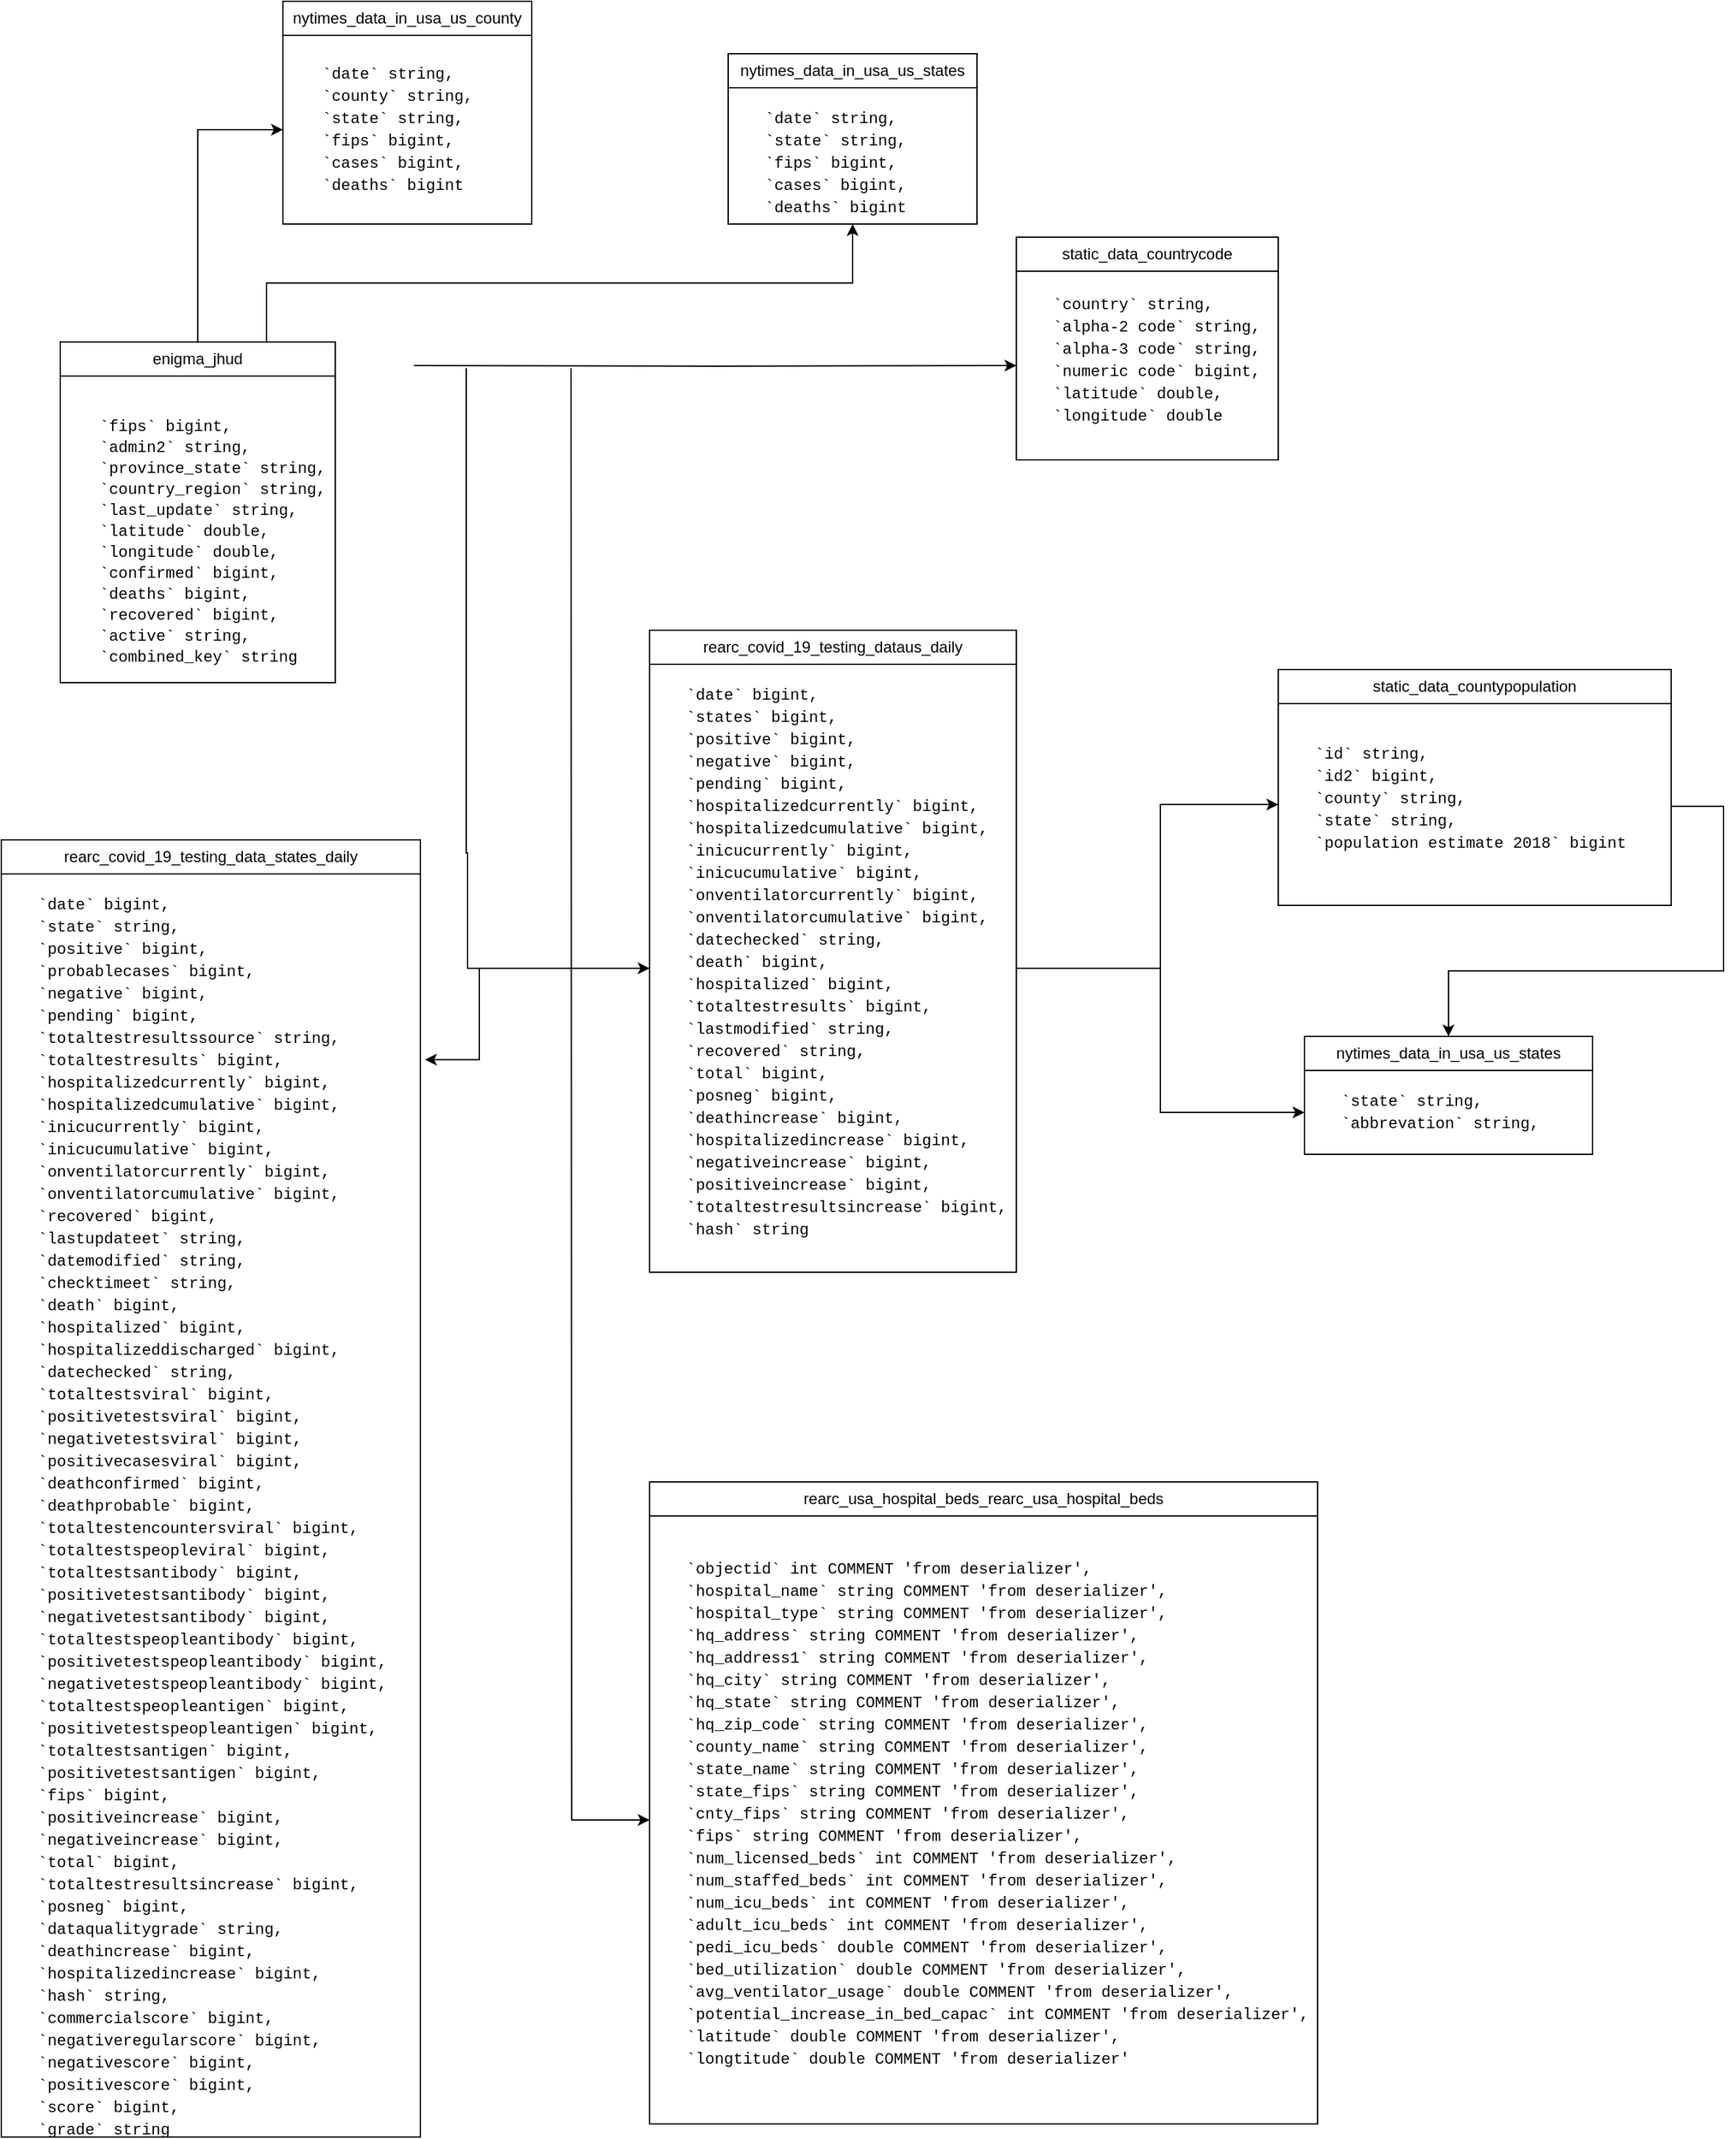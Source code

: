 <mxfile version="21.8.2" type="github" pages="2">
  <diagram name="Data Model" id="aJtoK0wsgS0gdZbk_naw">
    <mxGraphModel dx="909" dy="468" grid="1" gridSize="10" guides="1" tooltips="1" connect="1" arrows="1" fold="1" page="1" pageScale="1" pageWidth="850" pageHeight="1100" math="0" shadow="0">
      <root>
        <mxCell id="0" />
        <mxCell id="1" parent="0" />
        <mxCell id="L3DIIkoHckH0TgxC9d3S-29" style="edgeStyle=orthogonalEdgeStyle;rounded=0;orthogonalLoop=1;jettySize=auto;html=1;exitX=0.5;exitY=0;exitDx=0;exitDy=0;entryX=0;entryY=0.5;entryDx=0;entryDy=0;" parent="1" source="L3DIIkoHckH0TgxC9d3S-1" target="L3DIIkoHckH0TgxC9d3S-6" edge="1">
          <mxGeometry relative="1" as="geometry" />
        </mxCell>
        <mxCell id="L3DIIkoHckH0TgxC9d3S-30" style="edgeStyle=orthogonalEdgeStyle;rounded=0;orthogonalLoop=1;jettySize=auto;html=1;exitX=0.75;exitY=0;exitDx=0;exitDy=0;entryX=0.5;entryY=1;entryDx=0;entryDy=0;" parent="1" source="L3DIIkoHckH0TgxC9d3S-1" target="L3DIIkoHckH0TgxC9d3S-8" edge="1">
          <mxGeometry relative="1" as="geometry" />
        </mxCell>
        <mxCell id="L3DIIkoHckH0TgxC9d3S-1" value="enigma_jhud" style="swimlane;fontStyle=0;childLayout=stackLayout;horizontal=1;startSize=26;fillColor=none;horizontalStack=0;resizeParent=1;resizeParentMax=0;resizeLast=0;collapsible=1;marginBottom=0;whiteSpace=wrap;html=1;" parent="1" vertex="1">
          <mxGeometry x="310" y="310" width="210" height="260" as="geometry" />
        </mxCell>
        <mxCell id="L3DIIkoHckH0TgxC9d3S-2" value="&lt;pre style=&quot;border-color: var(--border-color); font-size: var(--font-size-body-s-533prh, 12px); font-style: normal; font-variant-ligatures: normal; font-variant-caps: normal; font-weight: 400; letter-spacing: normal; orphans: 2; text-align: left; text-indent: 0px; text-transform: none; widows: 2; word-spacing: 0px; -webkit-text-stroke-width: 0px; text-decoration-thickness: initial; text-decoration-style: initial; text-decoration-color: initial; font-family: var(--font-family-monospace-yt4nwf, Monaco, Menlo, Consolas, &amp;quot;Courier Prime&amp;quot;, Courier, &amp;quot;Courier New&amp;quot;, monospace); background-image: initial; background-position: initial; background-size: initial; background-repeat: initial; background-attachment: initial; background-origin: initial; background-clip: initial; margin-top: 0px; margin-bottom: 0px; overflow: auto; padding: var(--space-scaled-xl-rljqft, 24px) var(--space-xl-5fdwzu, 24px); -webkit-font-smoothing: auto; line-height: var(--line-height-body-s-n0pazd, 16px);&quot; class=&quot;awsui_root_18wu0_1v7to_93 awsui_box_18wu0_1v7to_207 awsui_pre-variant_18wu0_1v7to_207 awsui_p-xl_18wu0_1v7to_677 awsui_color-default_18wu0_1v7to_207 awsui_font-size-body-s_18wu0_1v7to_349 awsui_font-weight-default_18wu0_1v7to_263&quot; data-testid=&quot;query-results-text&quot;&gt;`fips` bigint, &lt;br style=&quot;border-color: var(--border-color);&quot;&gt;`admin2` string, &lt;br style=&quot;border-color: var(--border-color);&quot;&gt;`province_state` string, &lt;br style=&quot;border-color: var(--border-color);&quot;&gt;`country_region` string, &lt;br style=&quot;border-color: var(--border-color);&quot;&gt;`last_update` string, &lt;br style=&quot;border-color: var(--border-color);&quot;&gt;`latitude` double, &lt;br style=&quot;border-color: var(--border-color);&quot;&gt;`longitude` double, &lt;br style=&quot;border-color: var(--border-color);&quot;&gt;`confirmed` bigint, &lt;br style=&quot;border-color: var(--border-color);&quot;&gt;`deaths` bigint, &lt;br style=&quot;border-color: var(--border-color);&quot;&gt;`recovered` bigint, &lt;br style=&quot;border-color: var(--border-color);&quot;&gt;`active` string, &lt;br style=&quot;border-color: var(--border-color);&quot;&gt;`combined_key` string&lt;/pre&gt;" style="text;align=left;verticalAlign=top;spacingLeft=4;spacingRight=4;overflow=hidden;rotatable=0;points=[[0,0.5],[1,0.5]];portConstraint=eastwest;whiteSpace=wrap;html=1;fontColor=default;labelBackgroundColor=none;" parent="L3DIIkoHckH0TgxC9d3S-1" vertex="1">
          <mxGeometry y="26" width="210" height="234" as="geometry" />
        </mxCell>
        <mxCell id="L3DIIkoHckH0TgxC9d3S-5" value="nytimes_data_in_usa_us_county" style="swimlane;fontStyle=0;childLayout=stackLayout;horizontal=1;startSize=26;fillColor=none;horizontalStack=0;resizeParent=1;resizeParentMax=0;resizeLast=0;collapsible=1;marginBottom=0;whiteSpace=wrap;html=1;" parent="1" vertex="1">
          <mxGeometry x="480" y="50" width="190" height="170" as="geometry" />
        </mxCell>
        <mxCell id="L3DIIkoHckH0TgxC9d3S-6" value="&lt;pre style=&quot;border-color: var(--border-color); orphans: 2; text-align: left; text-indent: 0px; widows: 2; text-decoration-thickness: initial; text-decoration-style: initial; text-decoration-color: initial; background-image: initial; background-position: initial; background-size: initial; background-repeat: initial; background-attachment: initial; background-origin: initial; background-clip: initial; margin-top: 0px; margin-bottom: 0px; overflow: auto; padding: var(--space-scaled-xl-rljqft, 24px) var(--space-xl-5fdwzu, 24px); -webkit-font-smoothing: auto; line-height: var(--line-height-body-s-n0pazd, 16px);&quot; class=&quot;awsui_root_18wu0_1v7to_93 awsui_box_18wu0_1v7to_207 awsui_pre-variant_18wu0_1v7to_207 awsui_p-xl_18wu0_1v7to_677 awsui_color-default_18wu0_1v7to_207 awsui_font-size-body-s_18wu0_1v7to_349 awsui_font-weight-default_18wu0_1v7to_263&quot; data-testid=&quot;query-results-text&quot;&gt;&lt;font face=&quot;Monaco, Menlo, Consolas, Courier Prime, Courier, Courier New, monospace&quot;&gt;`date` string, &lt;br/&gt;`county` string, &lt;br/&gt;`state` string, &lt;br/&gt;`fips` bigint, &lt;br/&gt;`cases` bigint, &lt;br/&gt;`deaths` bigint&lt;/font&gt;&lt;font face=&quot;var(--font-family-monospace-yt4nwf, Monaco, Menlo, Consolas, Courier Prime, Courier, Courier New, monospace)&quot;&gt;&lt;br&gt;&lt;/font&gt;&lt;/pre&gt;" style="text;align=left;verticalAlign=top;spacingLeft=4;spacingRight=4;overflow=hidden;rotatable=0;points=[[0,0.5],[1,0.5]];portConstraint=eastwest;whiteSpace=wrap;html=1;fontColor=default;labelBackgroundColor=none;spacingTop=-10;" parent="L3DIIkoHckH0TgxC9d3S-5" vertex="1">
          <mxGeometry y="26" width="190" height="144" as="geometry" />
        </mxCell>
        <mxCell id="L3DIIkoHckH0TgxC9d3S-8" value="nytimes_data_in_usa_us_states" style="swimlane;fontStyle=0;childLayout=stackLayout;horizontal=1;startSize=26;fillColor=none;horizontalStack=0;resizeParent=1;resizeParentMax=0;resizeLast=0;collapsible=1;marginBottom=0;whiteSpace=wrap;html=1;" parent="1" vertex="1">
          <mxGeometry x="820" y="90" width="190" height="130" as="geometry" />
        </mxCell>
        <mxCell id="L3DIIkoHckH0TgxC9d3S-9" value="&lt;pre style=&quot;border-color: var(--border-color); orphans: 2; text-align: left; text-indent: 0px; widows: 2; text-decoration-thickness: initial; text-decoration-style: initial; text-decoration-color: initial; background-image: initial; background-position: initial; background-size: initial; background-repeat: initial; background-attachment: initial; background-origin: initial; background-clip: initial; margin-top: 0px; margin-bottom: 0px; overflow: auto; padding: var(--space-scaled-xl-rljqft, 24px) var(--space-xl-5fdwzu, 24px); -webkit-font-smoothing: auto; line-height: var(--line-height-body-s-n0pazd, 16px);&quot; class=&quot;awsui_root_18wu0_1v7to_93 awsui_box_18wu0_1v7to_207 awsui_pre-variant_18wu0_1v7to_207 awsui_p-xl_18wu0_1v7to_677 awsui_color-default_18wu0_1v7to_207 awsui_font-size-body-s_18wu0_1v7to_349 awsui_font-weight-default_18wu0_1v7to_263&quot; data-testid=&quot;query-results-text&quot;&gt;&lt;font face=&quot;Monaco, Menlo, Consolas, Courier Prime, Courier, Courier New, monospace&quot;&gt;`date` string, &lt;br/&gt;`state` string, &lt;br/&gt;`fips` bigint, &lt;br/&gt;`cases` bigint, &lt;br/&gt;`deaths` bigint&lt;/font&gt;&lt;font face=&quot;var(--font-family-monospace-yt4nwf, Monaco, Menlo, Consolas, Courier Prime, Courier, Courier New, monospace)&quot;&gt;&lt;br&gt;&lt;/font&gt;&lt;/pre&gt;" style="text;align=left;verticalAlign=middle;spacingLeft=4;spacingRight=4;overflow=hidden;rotatable=0;points=[[0,0.5],[1,0.5]];portConstraint=eastwest;whiteSpace=wrap;html=1;fontColor=default;labelBackgroundColor=none;spacing=0;spacingTop=-10;" parent="L3DIIkoHckH0TgxC9d3S-8" vertex="1">
          <mxGeometry y="26" width="190" height="104" as="geometry" />
        </mxCell>
        <mxCell id="L3DIIkoHckH0TgxC9d3S-16" value="rearc_covid_19_testing_data_states_daily" style="swimlane;fontStyle=0;childLayout=stackLayout;horizontal=1;startSize=26;fillColor=none;horizontalStack=0;resizeParent=1;resizeParentMax=0;resizeLast=0;collapsible=1;marginBottom=0;whiteSpace=wrap;html=1;" parent="1" vertex="1">
          <mxGeometry x="265" y="690" width="320" height="990" as="geometry" />
        </mxCell>
        <mxCell id="L3DIIkoHckH0TgxC9d3S-17" value="&lt;pre style=&quot;border-color: var(--border-color); orphans: 2; text-align: left; text-indent: 0px; widows: 2; text-decoration-thickness: initial; text-decoration-style: initial; text-decoration-color: initial; background-image: initial; background-position: initial; background-size: initial; background-repeat: initial; background-attachment: initial; background-origin: initial; background-clip: initial; margin-top: 0px; margin-bottom: 0px; overflow: auto; padding: var(--space-scaled-xl-rljqft, 24px) var(--space-xl-5fdwzu, 24px); -webkit-font-smoothing: auto; line-height: var(--line-height-body-s-n0pazd, 16px);&quot; class=&quot;awsui_root_18wu0_1v7to_93 awsui_box_18wu0_1v7to_207 awsui_pre-variant_18wu0_1v7to_207 awsui_p-xl_18wu0_1v7to_677 awsui_color-default_18wu0_1v7to_207 awsui_font-size-body-s_18wu0_1v7to_349 awsui_font-weight-default_18wu0_1v7to_263&quot; data-testid=&quot;query-results-text&quot;&gt;&lt;font face=&quot;Monaco, Menlo, Consolas, Courier Prime, Courier, Courier New, monospace&quot;&gt;`date` bigint, &lt;br/&gt;`state` string, &lt;br/&gt;`positive` bigint, &lt;br/&gt;`probablecases` bigint, &lt;br/&gt;`negative` bigint, &lt;br/&gt;`pending` bigint, &lt;br/&gt;`totaltestresultssource` string, &lt;br/&gt;`totaltestresults` bigint, &lt;br/&gt;`hospitalizedcurrently` bigint, &lt;br/&gt;`hospitalizedcumulative` bigint, &lt;br/&gt;`inicucurrently` bigint, &lt;br/&gt;`inicucumulative` bigint, &lt;br/&gt;`onventilatorcurrently` bigint, &lt;br/&gt;`onventilatorcumulative` bigint, &lt;br/&gt;`recovered` bigint, &lt;br/&gt;`lastupdateet` string, &lt;br/&gt;`datemodified` string, &lt;br/&gt;`checktimeet` string, &lt;br/&gt;`death` bigint, &lt;br/&gt;`hospitalized` bigint, &lt;br/&gt;`hospitalizeddischarged` bigint, &lt;br/&gt;`datechecked` string, &lt;br/&gt;`totaltestsviral` bigint, &lt;br/&gt;`positivetestsviral` bigint, &lt;br/&gt;`negativetestsviral` bigint, &lt;br/&gt;`positivecasesviral` bigint, &lt;br/&gt;`deathconfirmed` bigint, &lt;br/&gt;`deathprobable` bigint, &lt;br/&gt;`totaltestencountersviral` bigint, &lt;br/&gt;`totaltestspeopleviral` bigint, &lt;br/&gt;`totaltestsantibody` bigint, &lt;br/&gt;`positivetestsantibody` bigint, &lt;br/&gt;`negativetestsantibody` bigint, &lt;br/&gt;`totaltestspeopleantibody` bigint, &lt;br/&gt;`positivetestspeopleantibody` bigint, &lt;br/&gt;`negativetestspeopleantibody` bigint, &lt;br/&gt;`totaltestspeopleantigen` bigint, &lt;br/&gt;`positivetestspeopleantigen` bigint, &lt;br/&gt;`totaltestsantigen` bigint, &lt;br/&gt;`positivetestsantigen` bigint, &lt;br/&gt;`fips` bigint, &lt;br/&gt;`positiveincrease` bigint, &lt;br/&gt;`negativeincrease` bigint, &lt;br/&gt;`total` bigint, &lt;br/&gt;`totaltestresultsincrease` bigint, &lt;br/&gt;`posneg` bigint, &lt;br/&gt;`dataqualitygrade` string, &lt;br/&gt;`deathincrease` bigint, &lt;br/&gt;`hospitalizedincrease` bigint, &lt;br/&gt;`hash` string, &lt;br/&gt;`commercialscore` bigint, &lt;br/&gt;`negativeregularscore` bigint, &lt;br/&gt;`negativescore` bigint, &lt;br/&gt;`positivescore` bigint, &lt;br/&gt;`score` bigint, &lt;br/&gt;`grade` string&lt;/font&gt;&lt;font face=&quot;var(--font-family-monospace-yt4nwf, Monaco, Menlo, Consolas, Courier Prime, Courier, Courier New, monospace)&quot;&gt;&lt;br&gt;&lt;/font&gt;&lt;/pre&gt;" style="text;align=left;verticalAlign=middle;spacingLeft=4;spacingRight=4;overflow=hidden;rotatable=0;points=[[0,0.5],[1,0.5]];portConstraint=eastwest;whiteSpace=wrap;html=1;fontColor=default;labelBackgroundColor=none;spacing=0;spacingTop=-10;" parent="L3DIIkoHckH0TgxC9d3S-16" vertex="1">
          <mxGeometry y="26" width="320" height="964" as="geometry" />
        </mxCell>
        <mxCell id="L3DIIkoHckH0TgxC9d3S-19" value="rearc_covid_19_testing_dataus_daily" style="swimlane;fontStyle=0;childLayout=stackLayout;horizontal=1;startSize=26;fillColor=none;horizontalStack=0;resizeParent=1;resizeParentMax=0;resizeLast=0;collapsible=1;marginBottom=0;whiteSpace=wrap;html=1;" parent="1" vertex="1">
          <mxGeometry x="760" y="530" width="280" height="490" as="geometry" />
        </mxCell>
        <mxCell id="L3DIIkoHckH0TgxC9d3S-42" style="edgeStyle=orthogonalEdgeStyle;rounded=0;orthogonalLoop=1;jettySize=auto;html=1;exitX=0;exitY=0.5;exitDx=0;exitDy=0;entryX=0;entryY=0.5;entryDx=0;entryDy=0;" parent="L3DIIkoHckH0TgxC9d3S-19" target="L3DIIkoHckH0TgxC9d3S-20" edge="1">
          <mxGeometry relative="1" as="geometry">
            <mxPoint x="-140.0" y="-200" as="sourcePoint" />
            <Array as="points">
              <mxPoint x="-140" y="170" />
              <mxPoint x="-139" y="258" />
            </Array>
          </mxGeometry>
        </mxCell>
        <mxCell id="L3DIIkoHckH0TgxC9d3S-20" value="&lt;pre style=&quot;border-color: var(--border-color); orphans: 2; text-align: left; text-indent: 0px; widows: 2; text-decoration-thickness: initial; text-decoration-style: initial; text-decoration-color: initial; background-image: initial; background-position: initial; background-size: initial; background-repeat: initial; background-attachment: initial; background-origin: initial; background-clip: initial; margin-top: 0px; margin-bottom: 0px; overflow: auto; padding: var(--space-scaled-xl-rljqft, 24px) var(--space-xl-5fdwzu, 24px); -webkit-font-smoothing: auto; line-height: var(--line-height-body-s-n0pazd, 16px);&quot; class=&quot;awsui_root_18wu0_1v7to_93 awsui_box_18wu0_1v7to_207 awsui_pre-variant_18wu0_1v7to_207 awsui_p-xl_18wu0_1v7to_677 awsui_color-default_18wu0_1v7to_207 awsui_font-size-body-s_18wu0_1v7to_349 awsui_font-weight-default_18wu0_1v7to_263&quot; data-testid=&quot;query-results-text&quot;&gt;&lt;font face=&quot;Monaco, Menlo, Consolas, Courier Prime, Courier, Courier New, monospace&quot;&gt;`date` bigint, &lt;br/&gt;`states` bigint, &lt;br/&gt;`positive` bigint, &lt;br/&gt;`negative` bigint, &lt;br/&gt;`pending` bigint, &lt;br/&gt;`hospitalizedcurrently` bigint, &lt;br/&gt;`hospitalizedcumulative` bigint, &lt;br/&gt;`inicucurrently` bigint, &lt;br/&gt;`inicucumulative` bigint, &lt;br/&gt;`onventilatorcurrently` bigint, &lt;br/&gt;`onventilatorcumulative` bigint, &lt;br/&gt;`datechecked` string, &lt;br/&gt;`death` bigint, &lt;br/&gt;`hospitalized` bigint, &lt;br/&gt;`totaltestresults` bigint, &lt;br/&gt;`lastmodified` string, &lt;br/&gt;`recovered` string, &lt;br/&gt;`total` bigint, &lt;br/&gt;`posneg` bigint, &lt;br/&gt;`deathincrease` bigint, &lt;br/&gt;`hospitalizedincrease` bigint, &lt;br/&gt;`negativeincrease` bigint, &lt;br/&gt;`positiveincrease` bigint, &lt;br/&gt;`totaltestresultsincrease` bigint, &lt;br/&gt;`hash` string&lt;/font&gt;&lt;font face=&quot;var(--font-family-monospace-yt4nwf, Monaco, Menlo, Consolas, Courier Prime, Courier, Courier New, monospace)&quot;&gt;&lt;br&gt;&lt;/font&gt;&lt;/pre&gt;" style="text;align=left;verticalAlign=middle;spacingLeft=4;spacingRight=4;overflow=hidden;rotatable=0;points=[[0,0.5],[1,0.5]];portConstraint=eastwest;whiteSpace=wrap;html=1;fontColor=default;labelBackgroundColor=none;spacing=0;spacingTop=-10;" parent="L3DIIkoHckH0TgxC9d3S-19" vertex="1">
          <mxGeometry y="26" width="280" height="464" as="geometry" />
        </mxCell>
        <mxCell id="L3DIIkoHckH0TgxC9d3S-21" value="static_data_countrycode" style="swimlane;fontStyle=0;childLayout=stackLayout;horizontal=1;startSize=26;fillColor=none;horizontalStack=0;resizeParent=1;resizeParentMax=0;resizeLast=0;collapsible=1;marginBottom=0;whiteSpace=wrap;html=1;" parent="1" vertex="1">
          <mxGeometry x="1040" y="230" width="200" height="170" as="geometry" />
        </mxCell>
        <mxCell id="L3DIIkoHckH0TgxC9d3S-41" style="edgeStyle=orthogonalEdgeStyle;rounded=0;orthogonalLoop=1;jettySize=auto;html=1;" parent="L3DIIkoHckH0TgxC9d3S-21" target="L3DIIkoHckH0TgxC9d3S-22" edge="1">
          <mxGeometry relative="1" as="geometry">
            <mxPoint x="-460.0" y="98" as="sourcePoint" />
          </mxGeometry>
        </mxCell>
        <mxCell id="L3DIIkoHckH0TgxC9d3S-22" value="&lt;pre style=&quot;border-color: var(--border-color); orphans: 2; text-align: left; text-indent: 0px; widows: 2; text-decoration-thickness: initial; text-decoration-style: initial; text-decoration-color: initial; background-image: initial; background-position: initial; background-size: initial; background-repeat: initial; background-attachment: initial; background-origin: initial; background-clip: initial; margin-top: 0px; margin-bottom: 0px; overflow: auto; padding: var(--space-scaled-xl-rljqft, 24px) var(--space-xl-5fdwzu, 24px); -webkit-font-smoothing: auto; line-height: var(--line-height-body-s-n0pazd, 16px);&quot; class=&quot;awsui_root_18wu0_1v7to_93 awsui_box_18wu0_1v7to_207 awsui_pre-variant_18wu0_1v7to_207 awsui_p-xl_18wu0_1v7to_677 awsui_color-default_18wu0_1v7to_207 awsui_font-size-body-s_18wu0_1v7to_349 awsui_font-weight-default_18wu0_1v7to_263&quot; data-testid=&quot;query-results-text&quot;&gt;&lt;font face=&quot;Monaco, Menlo, Consolas, Courier Prime, Courier, Courier New, monospace&quot;&gt;`country` string, &lt;br/&gt;`alpha-2 code` string, &lt;br/&gt;`alpha-3 code` string, &lt;br/&gt;`numeric code` bigint, &lt;br/&gt;`latitude` double, &lt;br/&gt;`longitude` double&lt;/font&gt;&lt;font face=&quot;var(--font-family-monospace-yt4nwf, Monaco, Menlo, Consolas, Courier Prime, Courier, Courier New, monospace)&quot;&gt;&lt;br&gt;&lt;/font&gt;&lt;/pre&gt;" style="text;align=left;verticalAlign=middle;spacingLeft=4;spacingRight=4;overflow=hidden;rotatable=0;points=[[0,0.5],[1,0.5]];portConstraint=eastwest;whiteSpace=wrap;html=1;fontColor=default;labelBackgroundColor=none;spacing=0;spacingTop=-10;" parent="L3DIIkoHckH0TgxC9d3S-21" vertex="1">
          <mxGeometry y="26" width="200" height="144" as="geometry" />
        </mxCell>
        <mxCell id="L3DIIkoHckH0TgxC9d3S-23" value="static_data_countypopulation" style="swimlane;fontStyle=0;childLayout=stackLayout;horizontal=1;startSize=26;fillColor=none;horizontalStack=0;resizeParent=1;resizeParentMax=0;resizeLast=0;collapsible=1;marginBottom=0;whiteSpace=wrap;html=1;" parent="1" vertex="1">
          <mxGeometry x="1240" y="560" width="300" height="180" as="geometry" />
        </mxCell>
        <mxCell id="L3DIIkoHckH0TgxC9d3S-24" value="&lt;pre style=&quot;border-color: var(--border-color); orphans: 2; text-align: left; text-indent: 0px; widows: 2; text-decoration-thickness: initial; text-decoration-style: initial; text-decoration-color: initial; background-image: initial; background-position: initial; background-size: initial; background-repeat: initial; background-attachment: initial; background-origin: initial; background-clip: initial; margin-top: 0px; margin-bottom: 0px; overflow: auto; padding: var(--space-scaled-xl-rljqft, 24px) var(--space-xl-5fdwzu, 24px); -webkit-font-smoothing: auto; line-height: var(--line-height-body-s-n0pazd, 16px);&quot; class=&quot;awsui_root_18wu0_1v7to_93 awsui_box_18wu0_1v7to_207 awsui_pre-variant_18wu0_1v7to_207 awsui_p-xl_18wu0_1v7to_677 awsui_color-default_18wu0_1v7to_207 awsui_font-size-body-s_18wu0_1v7to_349 awsui_font-weight-default_18wu0_1v7to_263&quot; data-testid=&quot;query-results-text&quot;&gt;&lt;font face=&quot;Monaco, Menlo, Consolas, Courier Prime, Courier, Courier New, monospace&quot;&gt;`id` string, &lt;br/&gt;`id2` bigint, &lt;br/&gt;`county` string, &lt;br/&gt;`state` string, &lt;br/&gt;`population estimate 2018` bigint&lt;/font&gt;&lt;font face=&quot;var(--font-family-monospace-yt4nwf, Monaco, Menlo, Consolas, Courier Prime, Courier, Courier New, monospace)&quot;&gt;&lt;br&gt;&lt;/font&gt;&lt;/pre&gt;" style="text;align=left;verticalAlign=middle;spacingLeft=4;spacingRight=4;overflow=hidden;rotatable=0;points=[[0,0.5],[1,0.5]];portConstraint=eastwest;whiteSpace=wrap;html=1;fontColor=default;labelBackgroundColor=none;spacing=0;spacingTop=-10;" parent="L3DIIkoHckH0TgxC9d3S-23" vertex="1">
          <mxGeometry y="26" width="300" height="154" as="geometry" />
        </mxCell>
        <mxCell id="L3DIIkoHckH0TgxC9d3S-36" style="edgeStyle=orthogonalEdgeStyle;rounded=0;orthogonalLoop=1;jettySize=auto;html=1;" parent="L3DIIkoHckH0TgxC9d3S-23" target="L3DIIkoHckH0TgxC9d3S-25" edge="1">
          <mxGeometry relative="1" as="geometry">
            <mxPoint x="300" y="104.35" as="sourcePoint" />
            <mxPoint x="441" y="280.0" as="targetPoint" />
            <Array as="points">
              <mxPoint x="340" y="104" />
              <mxPoint x="340" y="230" />
              <mxPoint x="130" y="230" />
            </Array>
          </mxGeometry>
        </mxCell>
        <mxCell id="L3DIIkoHckH0TgxC9d3S-25" value="nytimes_data_in_usa_us_states" style="swimlane;fontStyle=0;childLayout=stackLayout;horizontal=1;startSize=26;fillColor=none;horizontalStack=0;resizeParent=1;resizeParentMax=0;resizeLast=0;collapsible=1;marginBottom=0;whiteSpace=wrap;html=1;" parent="1" vertex="1">
          <mxGeometry x="1260" y="840" width="220" height="90" as="geometry" />
        </mxCell>
        <mxCell id="L3DIIkoHckH0TgxC9d3S-26" value="&lt;pre style=&quot;border-color: var(--border-color); orphans: 2; text-align: left; text-indent: 0px; widows: 2; text-decoration-thickness: initial; text-decoration-style: initial; text-decoration-color: initial; background-image: initial; background-position: initial; background-size: initial; background-repeat: initial; background-attachment: initial; background-origin: initial; background-clip: initial; margin-top: 0px; margin-bottom: 0px; overflow: auto; padding: var(--space-scaled-xl-rljqft, 24px) var(--space-xl-5fdwzu, 24px); -webkit-font-smoothing: auto; line-height: var(--line-height-body-s-n0pazd, 16px);&quot; class=&quot;awsui_root_18wu0_1v7to_93 awsui_box_18wu0_1v7to_207 awsui_pre-variant_18wu0_1v7to_207 awsui_p-xl_18wu0_1v7to_677 awsui_color-default_18wu0_1v7to_207 awsui_font-size-body-s_18wu0_1v7to_349 awsui_font-weight-default_18wu0_1v7to_263&quot; data-testid=&quot;query-results-text&quot;&gt;&lt;font face=&quot;Monaco, Menlo, Consolas, Courier Prime, Courier, Courier New, monospace&quot;&gt;`state` string, &lt;br&gt;`abbrevation` string, &lt;br&gt;&lt;/font&gt;&lt;font face=&quot;var(--font-family-monospace-yt4nwf, Monaco, Menlo, Consolas, Courier Prime, Courier, Courier New, monospace)&quot;&gt;&lt;br&gt;&lt;/font&gt;&lt;/pre&gt;" style="text;align=left;verticalAlign=middle;spacingLeft=4;spacingRight=4;overflow=hidden;rotatable=0;points=[[0,0.5],[1,0.5]];portConstraint=eastwest;whiteSpace=wrap;html=1;fontColor=default;labelBackgroundColor=none;spacing=0;spacingTop=-10;" parent="L3DIIkoHckH0TgxC9d3S-25" vertex="1">
          <mxGeometry y="26" width="220" height="64" as="geometry" />
        </mxCell>
        <mxCell id="L3DIIkoHckH0TgxC9d3S-27" style="edgeStyle=orthogonalEdgeStyle;rounded=0;orthogonalLoop=1;jettySize=auto;html=1;exitX=1;exitY=0.5;exitDx=0;exitDy=0;entryX=0;entryY=0.5;entryDx=0;entryDy=0;" parent="1" source="L3DIIkoHckH0TgxC9d3S-20" target="L3DIIkoHckH0TgxC9d3S-24" edge="1">
          <mxGeometry relative="1" as="geometry">
            <Array as="points">
              <mxPoint x="1150" y="788" />
              <mxPoint x="1150" y="663" />
            </Array>
          </mxGeometry>
        </mxCell>
        <mxCell id="L3DIIkoHckH0TgxC9d3S-28" style="edgeStyle=orthogonalEdgeStyle;rounded=0;orthogonalLoop=1;jettySize=auto;html=1;exitX=1;exitY=0.5;exitDx=0;exitDy=0;entryX=0;entryY=0.5;entryDx=0;entryDy=0;" parent="1" source="L3DIIkoHckH0TgxC9d3S-20" target="L3DIIkoHckH0TgxC9d3S-26" edge="1">
          <mxGeometry relative="1" as="geometry" />
        </mxCell>
        <mxCell id="L3DIIkoHckH0TgxC9d3S-33" value="rearc_usa_hospital_beds_rearc_usa_hospital_beds" style="swimlane;fontStyle=0;childLayout=stackLayout;horizontal=1;startSize=26;fillColor=none;horizontalStack=0;resizeParent=1;resizeParentMax=0;resizeLast=0;collapsible=1;marginBottom=0;whiteSpace=wrap;html=1;" parent="1" vertex="1">
          <mxGeometry x="760" y="1180" width="510" height="490" as="geometry" />
        </mxCell>
        <mxCell id="L3DIIkoHckH0TgxC9d3S-43" style="edgeStyle=orthogonalEdgeStyle;rounded=0;orthogonalLoop=1;jettySize=auto;html=1;exitX=0;exitY=0.5;exitDx=0;exitDy=0;entryX=0;entryY=0.5;entryDx=0;entryDy=0;" parent="L3DIIkoHckH0TgxC9d3S-33" target="L3DIIkoHckH0TgxC9d3S-34" edge="1">
          <mxGeometry relative="1" as="geometry">
            <mxPoint x="-60.0" y="-850" as="sourcePoint" />
          </mxGeometry>
        </mxCell>
        <mxCell id="L3DIIkoHckH0TgxC9d3S-34" value="&lt;pre style=&quot;border-color: var(--border-color); orphans: 2; text-align: left; text-indent: 0px; widows: 2; text-decoration-thickness: initial; text-decoration-style: initial; text-decoration-color: initial; background-image: initial; background-position: initial; background-size: initial; background-repeat: initial; background-attachment: initial; background-origin: initial; background-clip: initial; margin-top: 0px; margin-bottom: 0px; overflow: auto; padding: var(--space-scaled-xl-rljqft, 24px) var(--space-xl-5fdwzu, 24px); -webkit-font-smoothing: auto; line-height: var(--line-height-body-s-n0pazd, 16px);&quot; class=&quot;awsui_root_18wu0_1v7to_93 awsui_box_18wu0_1v7to_207 awsui_pre-variant_18wu0_1v7to_207 awsui_p-xl_18wu0_1v7to_677 awsui_color-default_18wu0_1v7to_207 awsui_font-size-body-s_18wu0_1v7to_349 awsui_font-weight-default_18wu0_1v7to_263&quot; data-testid=&quot;query-results-text&quot;&gt;&lt;font face=&quot;Monaco, Menlo, Consolas, Courier Prime, Courier, Courier New, monospace&quot;&gt;`objectid` int COMMENT &#39;from deserializer&#39;, &lt;br/&gt;`hospital_name` string COMMENT &#39;from deserializer&#39;, &lt;br/&gt;`hospital_type` string COMMENT &#39;from deserializer&#39;, &lt;br/&gt;`hq_address` string COMMENT &#39;from deserializer&#39;, &lt;br/&gt;`hq_address1` string COMMENT &#39;from deserializer&#39;, &lt;br/&gt;`hq_city` string COMMENT &#39;from deserializer&#39;, &lt;br/&gt;`hq_state` string COMMENT &#39;from deserializer&#39;, &lt;br/&gt;`hq_zip_code` string COMMENT &#39;from deserializer&#39;, &lt;br/&gt;`county_name` string COMMENT &#39;from deserializer&#39;, &lt;br/&gt;`state_name` string COMMENT &#39;from deserializer&#39;, &lt;br/&gt;`state_fips` string COMMENT &#39;from deserializer&#39;, &lt;br/&gt;`cnty_fips` string COMMENT &#39;from deserializer&#39;, &lt;br/&gt;`fips` string COMMENT &#39;from deserializer&#39;, &lt;br/&gt;`num_licensed_beds` int COMMENT &#39;from deserializer&#39;, &lt;br/&gt;`num_staffed_beds` int COMMENT &#39;from deserializer&#39;, &lt;br/&gt;`num_icu_beds` int COMMENT &#39;from deserializer&#39;, &lt;br/&gt;`adult_icu_beds` int COMMENT &#39;from deserializer&#39;, &lt;br/&gt;`pedi_icu_beds` double COMMENT &#39;from deserializer&#39;, &lt;br/&gt;`bed_utilization` double COMMENT &#39;from deserializer&#39;, &lt;br/&gt;`avg_ventilator_usage` double COMMENT &#39;from deserializer&#39;, &lt;br/&gt;`potential_increase_in_bed_capac` int COMMENT &#39;from deserializer&#39;, &lt;br/&gt;`latitude` double COMMENT &#39;from deserializer&#39;, &lt;br/&gt;`longtitude` double COMMENT &#39;from deserializer&#39;&lt;/font&gt;&lt;font face=&quot;var(--font-family-monospace-yt4nwf, Monaco, Menlo, Consolas, Courier Prime, Courier, Courier New, monospace)&quot;&gt;&lt;br&gt;&lt;/font&gt;&lt;/pre&gt;" style="text;align=left;verticalAlign=middle;spacingLeft=4;spacingRight=4;overflow=hidden;rotatable=0;points=[[0,0.5],[1,0.5]];portConstraint=eastwest;whiteSpace=wrap;html=1;fontColor=default;labelBackgroundColor=none;spacing=0;spacingTop=-10;" parent="L3DIIkoHckH0TgxC9d3S-33" vertex="1">
          <mxGeometry y="26" width="510" height="464" as="geometry" />
        </mxCell>
        <mxCell id="L3DIIkoHckH0TgxC9d3S-35" style="edgeStyle=orthogonalEdgeStyle;rounded=0;orthogonalLoop=1;jettySize=auto;html=1;exitX=0;exitY=0.5;exitDx=0;exitDy=0;entryX=1.011;entryY=0.147;entryDx=0;entryDy=0;entryPerimeter=0;" parent="1" source="L3DIIkoHckH0TgxC9d3S-20" target="L3DIIkoHckH0TgxC9d3S-17" edge="1">
          <mxGeometry relative="1" as="geometry">
            <Array as="points">
              <mxPoint x="630" y="788" />
              <mxPoint x="630" y="858" />
            </Array>
          </mxGeometry>
        </mxCell>
      </root>
    </mxGraphModel>
  </diagram>
  <diagram id="jLHs5gJWFfqgBx7PKvJD" name="Dimension Model ">
    <mxGraphModel dx="1515" dy="780" grid="1" gridSize="10" guides="1" tooltips="1" connect="1" arrows="1" fold="1" page="1" pageScale="1" pageWidth="850" pageHeight="1100" math="0" shadow="0">
      <root>
        <mxCell id="0" />
        <mxCell id="1" parent="0" />
        <mxCell id="M9RJsrBhI1-W6jiFPCXK-2" value="factCovid" style="swimlane;childLayout=stackLayout;horizontal=1;startSize=50;horizontalStack=0;rounded=1;fontSize=14;fontStyle=0;strokeWidth=2;resizeParent=0;resizeLast=1;shadow=0;dashed=0;align=center;arcSize=4;whiteSpace=wrap;html=1;" vertex="1" parent="1">
          <mxGeometry x="530" y="280" width="220" height="280" as="geometry" />
        </mxCell>
        <mxCell id="M9RJsrBhI1-W6jiFPCXK-3" value="&lt;div style=&quot;text-align: justify; font-size: 14px;&quot;&gt;&lt;font style=&quot;font-size: 14px;&quot;&gt;FIPS,&lt;/font&gt;&lt;/div&gt;&lt;div style=&quot;text-align: justify; font-size: 14px;&quot;&gt;&lt;font style=&quot;font-size: 14px;&quot;&gt;states,&lt;/font&gt;&lt;/div&gt;&lt;div style=&quot;text-align: justify; font-size: 14px;&quot;&gt;&lt;font style=&quot;font-size: 14px;&quot;&gt;region,&lt;/font&gt;&lt;/div&gt;&lt;div style=&quot;text-align: justify; font-size: 14px;&quot;&gt;&lt;font style=&quot;font-size: 14px;&quot;&gt;confirmed,&lt;/font&gt;&lt;/div&gt;&lt;div style=&quot;text-align: justify; font-size: 14px;&quot;&gt;&lt;font style=&quot;font-size: 14px;&quot;&gt;death,&lt;/font&gt;&lt;/div&gt;&lt;div style=&quot;text-align: justify; font-size: 14px;&quot;&gt;&lt;font style=&quot;font-size: 14px;&quot;&gt;recovered,&lt;/font&gt;&lt;/div&gt;&lt;div style=&quot;text-align: justify; font-size: 14px;&quot;&gt;&lt;font style=&quot;font-size: 14px;&quot;&gt;active,&lt;/font&gt;&lt;/div&gt;&lt;div style=&quot;text-align: justify; font-size: 14px;&quot;&gt;&lt;font style=&quot;font-size: 14px;&quot;&gt;positive,&lt;/font&gt;&lt;/div&gt;&lt;div style=&quot;text-align: justify; font-size: 14px;&quot;&gt;&lt;font style=&quot;font-size: 14px;&quot;&gt;negative,&lt;/font&gt;&lt;/div&gt;&lt;div style=&quot;text-align: justify; font-size: 14px;&quot;&gt;&lt;font style=&quot;font-size: 14px;&quot;&gt;hospitalizedcurrently,&lt;/font&gt;&lt;/div&gt;&lt;div style=&quot;text-align: justify; font-size: 14px;&quot;&gt;&lt;font style=&quot;font-size: 14px;&quot;&gt;hospitalized,&lt;/font&gt;&lt;/div&gt;&lt;div style=&quot;text-align: justify; font-size: 14px;&quot;&gt;&lt;font style=&quot;font-size: 14px;&quot;&gt;hospitalizeddischarged&lt;/font&gt;&lt;/div&gt;" style="align=center;strokeColor=none;fillColor=none;spacingLeft=4;fontSize=12;verticalAlign=top;resizable=0;rotatable=0;part=1;html=1;" vertex="1" parent="M9RJsrBhI1-W6jiFPCXK-2">
          <mxGeometry y="50" width="220" height="230" as="geometry" />
        </mxCell>
        <mxCell id="M9RJsrBhI1-W6jiFPCXK-4" value="dimRegion" style="swimlane;childLayout=stackLayout;horizontal=1;startSize=50;horizontalStack=0;rounded=1;fontSize=14;fontStyle=0;strokeWidth=2;resizeParent=0;resizeLast=1;shadow=0;dashed=0;align=center;arcSize=4;whiteSpace=wrap;html=1;" vertex="1" parent="1">
          <mxGeometry x="100" y="150" width="150" height="190" as="geometry" />
        </mxCell>
        <mxCell id="M9RJsrBhI1-W6jiFPCXK-5" value="&lt;div style=&quot;text-align: justify; font-size: 14px;&quot;&gt;&lt;font style=&quot;font-size: 14px;&quot;&gt;fips,&lt;/font&gt;&lt;/div&gt;&lt;div style=&quot;text-align: justify; font-size: 14px;&quot;&gt;&lt;font style=&quot;font-size: 14px;&quot;&gt;state,&lt;/font&gt;&lt;/div&gt;&lt;div style=&quot;text-align: justify; font-size: 14px;&quot;&gt;&lt;font style=&quot;font-size: 14px;&quot;&gt;region,&lt;/font&gt;&lt;/div&gt;&lt;div style=&quot;text-align: justify; font-size: 14px;&quot;&gt;&lt;font style=&quot;font-size: 14px;&quot;&gt;lat,&lt;/font&gt;&lt;/div&gt;&lt;div style=&quot;text-align: justify; font-size: 14px;&quot;&gt;&lt;font style=&quot;font-size: 14px;&quot;&gt;lang,&lt;/font&gt;&lt;/div&gt;&lt;div style=&quot;text-align: justify; font-size: 14px;&quot;&gt;&lt;font style=&quot;font-size: 14px;&quot;&gt;county,&lt;/font&gt;&lt;/div&gt;&lt;div style=&quot;text-align: justify; font-size: 14px;&quot;&gt;&lt;font style=&quot;font-size: 14px;&quot;&gt;state_abb,&lt;/font&gt;&lt;/div&gt;" style="align=center;strokeColor=none;fillColor=none;spacingLeft=4;fontSize=12;verticalAlign=top;resizable=0;rotatable=0;part=1;html=1;" vertex="1" parent="M9RJsrBhI1-W6jiFPCXK-4">
          <mxGeometry y="50" width="150" height="140" as="geometry" />
        </mxCell>
        <mxCell id="M9RJsrBhI1-W6jiFPCXK-6" value="dimHospital" style="swimlane;childLayout=stackLayout;horizontal=1;startSize=50;horizontalStack=0;rounded=1;fontSize=14;fontStyle=0;strokeWidth=2;resizeParent=0;resizeLast=1;shadow=0;dashed=0;align=center;arcSize=4;whiteSpace=wrap;html=1;" vertex="1" parent="1">
          <mxGeometry x="960" y="160" width="160" height="210" as="geometry" />
        </mxCell>
        <mxCell id="M9RJsrBhI1-W6jiFPCXK-7" value="&lt;div style=&quot;text-align: justify; font-size: 14px;&quot;&gt;&lt;font style=&quot;font-size: 14px;&quot;&gt;fips,&lt;/font&gt;&lt;/div&gt;&lt;div style=&quot;text-align: justify; font-size: 14px;&quot;&gt;&lt;font style=&quot;font-size: 14px;&quot;&gt;state,&lt;/font&gt;&lt;/div&gt;&lt;div style=&quot;text-align: justify; font-size: 14px;&quot;&gt;&lt;font style=&quot;font-size: 14px;&quot;&gt;hos_lat,&lt;/font&gt;&lt;/div&gt;&lt;div style=&quot;text-align: justify; font-size: 14px;&quot;&gt;&lt;font style=&quot;font-size: 14px;&quot;&gt;hos_lang,&lt;/font&gt;&lt;/div&gt;&lt;div style=&quot;text-align: justify; font-size: 14px;&quot;&gt;&lt;font style=&quot;font-size: 14px;&quot;&gt;hq_address,&lt;/font&gt;&lt;/div&gt;&lt;div style=&quot;text-align: justify; font-size: 14px;&quot;&gt;&lt;font style=&quot;font-size: 14px;&quot;&gt;hospital_type,&lt;/font&gt;&lt;/div&gt;&lt;div style=&quot;text-align: justify; font-size: 14px;&quot;&gt;&lt;font style=&quot;font-size: 14px;&quot;&gt;hospital_name,&lt;/font&gt;&lt;/div&gt;&lt;div style=&quot;text-align: justify; font-size: 14px;&quot;&gt;&lt;font style=&quot;font-size: 14px;&quot;&gt;hq_city,&lt;/font&gt;&lt;/div&gt;&lt;div style=&quot;text-align: justify; font-size: 14px;&quot;&gt;&lt;font style=&quot;font-size: 14px;&quot;&gt;hq_state,&lt;/font&gt;&lt;/div&gt;" style="align=center;strokeColor=none;fillColor=none;spacingLeft=4;fontSize=12;verticalAlign=top;resizable=0;rotatable=0;part=1;html=1;" vertex="1" parent="M9RJsrBhI1-W6jiFPCXK-6">
          <mxGeometry y="50" width="160" height="160" as="geometry" />
        </mxCell>
        <mxCell id="M9RJsrBhI1-W6jiFPCXK-8" value="dimDate" style="swimlane;childLayout=stackLayout;horizontal=1;startSize=50;horizontalStack=0;rounded=1;fontSize=14;fontStyle=0;strokeWidth=2;resizeParent=0;resizeLast=1;shadow=0;dashed=0;align=center;arcSize=4;whiteSpace=wrap;html=1;" vertex="1" parent="1">
          <mxGeometry x="537.5" y="640" width="205" height="150" as="geometry" />
        </mxCell>
        <mxCell id="M9RJsrBhI1-W6jiFPCXK-9" value="&lt;div style=&quot;text-align: justify; font-size: 14px;&quot;&gt;&lt;font style=&quot;font-size: 14px;&quot;&gt;fips,&lt;/font&gt;&lt;/div&gt;&lt;div style=&quot;text-align: justify; font-size: 14px;&quot;&gt;&lt;font style=&quot;font-size: 14px;&quot;&gt;date,&lt;/font&gt;&lt;/div&gt;&lt;div style=&quot;text-align: justify; font-size: 14px;&quot;&gt;&lt;font style=&quot;font-size: 14px;&quot;&gt;month,&lt;/font&gt;&lt;/div&gt;&lt;div style=&quot;text-align: justify; font-size: 14px;&quot;&gt;&lt;font style=&quot;font-size: 14px;&quot;&gt;year,&lt;/font&gt;&lt;/div&gt;&lt;div style=&quot;text-align: justify; font-size: 14px;&quot;&gt;&lt;font style=&quot;font-size: 14px;&quot;&gt;is_weekend&lt;/font&gt;&lt;/div&gt;" style="align=center;strokeColor=none;fillColor=none;spacingLeft=4;fontSize=12;verticalAlign=top;resizable=0;rotatable=0;part=1;html=1;" vertex="1" parent="M9RJsrBhI1-W6jiFPCXK-8">
          <mxGeometry y="50" width="205" height="100" as="geometry" />
        </mxCell>
        <mxCell id="M9RJsrBhI1-W6jiFPCXK-11" style="edgeStyle=orthogonalEdgeStyle;rounded=0;orthogonalLoop=1;jettySize=auto;html=1;entryX=0;entryY=0.5;entryDx=0;entryDy=0;" edge="1" parent="1" source="M9RJsrBhI1-W6jiFPCXK-3" target="M9RJsrBhI1-W6jiFPCXK-6">
          <mxGeometry relative="1" as="geometry" />
        </mxCell>
        <mxCell id="M9RJsrBhI1-W6jiFPCXK-12" style="edgeStyle=orthogonalEdgeStyle;rounded=0;orthogonalLoop=1;jettySize=auto;html=1;entryX=0.5;entryY=0;entryDx=0;entryDy=0;" edge="1" parent="1" source="M9RJsrBhI1-W6jiFPCXK-3" target="M9RJsrBhI1-W6jiFPCXK-8">
          <mxGeometry relative="1" as="geometry" />
        </mxCell>
        <mxCell id="M9RJsrBhI1-W6jiFPCXK-13" style="edgeStyle=orthogonalEdgeStyle;rounded=0;orthogonalLoop=1;jettySize=auto;html=1;entryX=1;entryY=0.5;entryDx=0;entryDy=0;" edge="1" parent="1" source="M9RJsrBhI1-W6jiFPCXK-3" target="M9RJsrBhI1-W6jiFPCXK-5">
          <mxGeometry relative="1" as="geometry" />
        </mxCell>
      </root>
    </mxGraphModel>
  </diagram>
</mxfile>
